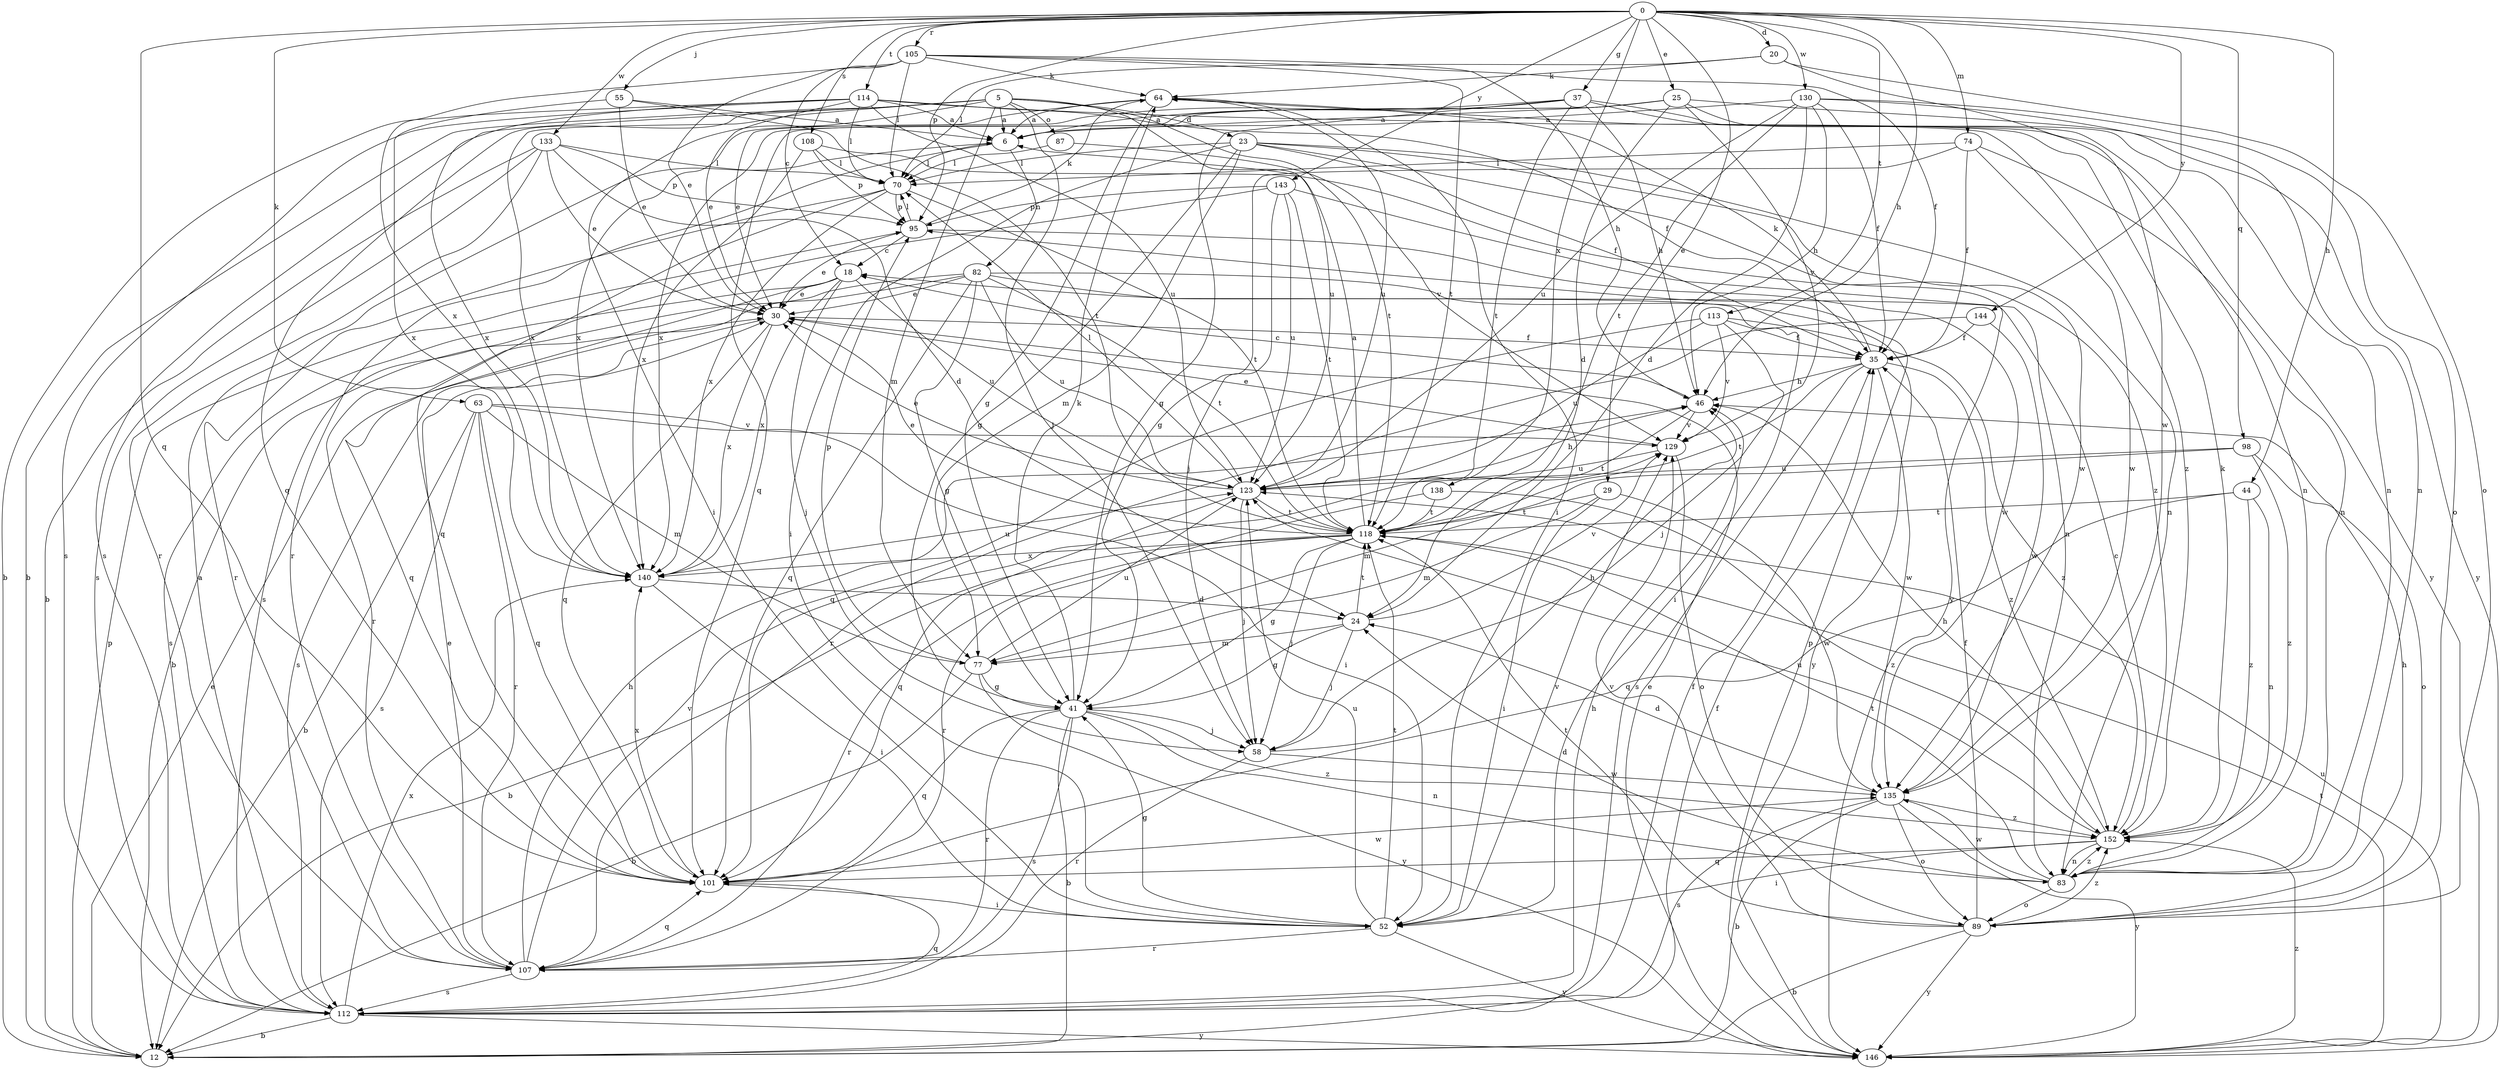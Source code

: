 strict digraph  {
0;
5;
6;
12;
18;
20;
23;
24;
25;
29;
30;
35;
37;
41;
44;
46;
52;
55;
58;
63;
64;
70;
74;
77;
82;
83;
87;
89;
95;
98;
101;
105;
107;
108;
112;
113;
114;
118;
123;
129;
130;
133;
135;
138;
140;
143;
144;
146;
152;
0 -> 20  [label=d];
0 -> 25  [label=e];
0 -> 29  [label=e];
0 -> 37  [label=g];
0 -> 44  [label=h];
0 -> 46  [label=h];
0 -> 55  [label=j];
0 -> 63  [label=k];
0 -> 74  [label=m];
0 -> 95  [label=p];
0 -> 98  [label=q];
0 -> 101  [label=q];
0 -> 105  [label=r];
0 -> 108  [label=s];
0 -> 113  [label=t];
0 -> 114  [label=t];
0 -> 130  [label=w];
0 -> 133  [label=w];
0 -> 138  [label=x];
0 -> 143  [label=y];
0 -> 144  [label=y];
5 -> 6  [label=a];
5 -> 12  [label=b];
5 -> 23  [label=d];
5 -> 52  [label=i];
5 -> 58  [label=j];
5 -> 77  [label=m];
5 -> 87  [label=o];
5 -> 101  [label=q];
5 -> 112  [label=s];
5 -> 118  [label=t];
5 -> 123  [label=u];
5 -> 140  [label=x];
6 -> 70  [label=l];
6 -> 82  [label=n];
6 -> 107  [label=r];
12 -> 30  [label=e];
12 -> 35  [label=f];
12 -> 95  [label=p];
18 -> 30  [label=e];
18 -> 58  [label=j];
18 -> 101  [label=q];
18 -> 112  [label=s];
18 -> 123  [label=u];
18 -> 140  [label=x];
20 -> 64  [label=k];
20 -> 70  [label=l];
20 -> 89  [label=o];
20 -> 135  [label=w];
23 -> 35  [label=f];
23 -> 41  [label=g];
23 -> 52  [label=i];
23 -> 70  [label=l];
23 -> 77  [label=m];
23 -> 83  [label=n];
23 -> 135  [label=w];
23 -> 146  [label=y];
24 -> 41  [label=g];
24 -> 58  [label=j];
24 -> 77  [label=m];
24 -> 118  [label=t];
24 -> 129  [label=v];
25 -> 6  [label=a];
25 -> 24  [label=d];
25 -> 83  [label=n];
25 -> 101  [label=q];
25 -> 129  [label=v];
25 -> 140  [label=x];
25 -> 146  [label=y];
29 -> 52  [label=i];
29 -> 77  [label=m];
29 -> 118  [label=t];
29 -> 135  [label=w];
30 -> 35  [label=f];
30 -> 101  [label=q];
30 -> 112  [label=s];
30 -> 140  [label=x];
35 -> 46  [label=h];
35 -> 64  [label=k];
35 -> 112  [label=s];
35 -> 118  [label=t];
35 -> 135  [label=w];
35 -> 152  [label=z];
37 -> 6  [label=a];
37 -> 30  [label=e];
37 -> 41  [label=g];
37 -> 46  [label=h];
37 -> 83  [label=n];
37 -> 118  [label=t];
37 -> 146  [label=y];
41 -> 12  [label=b];
41 -> 58  [label=j];
41 -> 64  [label=k];
41 -> 83  [label=n];
41 -> 101  [label=q];
41 -> 107  [label=r];
41 -> 112  [label=s];
41 -> 152  [label=z];
44 -> 83  [label=n];
44 -> 101  [label=q];
44 -> 118  [label=t];
44 -> 152  [label=z];
46 -> 18  [label=c];
46 -> 118  [label=t];
46 -> 129  [label=v];
52 -> 41  [label=g];
52 -> 107  [label=r];
52 -> 118  [label=t];
52 -> 123  [label=u];
52 -> 129  [label=v];
52 -> 146  [label=y];
55 -> 6  [label=a];
55 -> 30  [label=e];
55 -> 118  [label=t];
55 -> 140  [label=x];
58 -> 46  [label=h];
58 -> 107  [label=r];
58 -> 135  [label=w];
63 -> 12  [label=b];
63 -> 52  [label=i];
63 -> 77  [label=m];
63 -> 101  [label=q];
63 -> 107  [label=r];
63 -> 112  [label=s];
63 -> 129  [label=v];
64 -> 6  [label=a];
64 -> 41  [label=g];
64 -> 52  [label=i];
64 -> 123  [label=u];
64 -> 140  [label=x];
70 -> 95  [label=p];
70 -> 101  [label=q];
70 -> 107  [label=r];
70 -> 118  [label=t];
70 -> 140  [label=x];
74 -> 35  [label=f];
74 -> 41  [label=g];
74 -> 70  [label=l];
74 -> 83  [label=n];
74 -> 135  [label=w];
77 -> 12  [label=b];
77 -> 41  [label=g];
77 -> 95  [label=p];
77 -> 123  [label=u];
77 -> 146  [label=y];
82 -> 12  [label=b];
82 -> 30  [label=e];
82 -> 41  [label=g];
82 -> 52  [label=i];
82 -> 101  [label=q];
82 -> 107  [label=r];
82 -> 118  [label=t];
82 -> 123  [label=u];
82 -> 146  [label=y];
83 -> 24  [label=d];
83 -> 89  [label=o];
83 -> 118  [label=t];
83 -> 135  [label=w];
83 -> 152  [label=z];
87 -> 70  [label=l];
87 -> 129  [label=v];
89 -> 12  [label=b];
89 -> 35  [label=f];
89 -> 46  [label=h];
89 -> 118  [label=t];
89 -> 129  [label=v];
89 -> 146  [label=y];
89 -> 152  [label=z];
95 -> 18  [label=c];
95 -> 30  [label=e];
95 -> 64  [label=k];
95 -> 70  [label=l];
95 -> 135  [label=w];
98 -> 77  [label=m];
98 -> 89  [label=o];
98 -> 123  [label=u];
98 -> 152  [label=z];
101 -> 52  [label=i];
101 -> 135  [label=w];
101 -> 140  [label=x];
105 -> 18  [label=c];
105 -> 30  [label=e];
105 -> 35  [label=f];
105 -> 46  [label=h];
105 -> 64  [label=k];
105 -> 70  [label=l];
105 -> 118  [label=t];
105 -> 140  [label=x];
107 -> 30  [label=e];
107 -> 46  [label=h];
107 -> 101  [label=q];
107 -> 112  [label=s];
107 -> 129  [label=v];
108 -> 70  [label=l];
108 -> 95  [label=p];
108 -> 140  [label=x];
108 -> 152  [label=z];
112 -> 6  [label=a];
112 -> 12  [label=b];
112 -> 35  [label=f];
112 -> 46  [label=h];
112 -> 101  [label=q];
112 -> 140  [label=x];
112 -> 146  [label=y];
113 -> 35  [label=f];
113 -> 58  [label=j];
113 -> 101  [label=q];
113 -> 123  [label=u];
113 -> 129  [label=v];
113 -> 152  [label=z];
114 -> 6  [label=a];
114 -> 12  [label=b];
114 -> 30  [label=e];
114 -> 35  [label=f];
114 -> 70  [label=l];
114 -> 112  [label=s];
114 -> 123  [label=u];
114 -> 140  [label=x];
114 -> 152  [label=z];
118 -> 6  [label=a];
118 -> 12  [label=b];
118 -> 30  [label=e];
118 -> 41  [label=g];
118 -> 58  [label=j];
118 -> 107  [label=r];
118 -> 140  [label=x];
123 -> 30  [label=e];
123 -> 46  [label=h];
123 -> 58  [label=j];
123 -> 70  [label=l];
123 -> 101  [label=q];
123 -> 118  [label=t];
129 -> 30  [label=e];
129 -> 89  [label=o];
129 -> 123  [label=u];
130 -> 6  [label=a];
130 -> 24  [label=d];
130 -> 35  [label=f];
130 -> 46  [label=h];
130 -> 83  [label=n];
130 -> 89  [label=o];
130 -> 118  [label=t];
130 -> 123  [label=u];
133 -> 12  [label=b];
133 -> 24  [label=d];
133 -> 30  [label=e];
133 -> 70  [label=l];
133 -> 95  [label=p];
133 -> 107  [label=r];
133 -> 112  [label=s];
135 -> 12  [label=b];
135 -> 24  [label=d];
135 -> 89  [label=o];
135 -> 112  [label=s];
135 -> 146  [label=y];
135 -> 152  [label=z];
138 -> 107  [label=r];
138 -> 118  [label=t];
138 -> 152  [label=z];
140 -> 24  [label=d];
140 -> 52  [label=i];
140 -> 123  [label=u];
143 -> 58  [label=j];
143 -> 83  [label=n];
143 -> 95  [label=p];
143 -> 112  [label=s];
143 -> 118  [label=t];
143 -> 123  [label=u];
144 -> 35  [label=f];
144 -> 107  [label=r];
144 -> 135  [label=w];
146 -> 30  [label=e];
146 -> 95  [label=p];
146 -> 118  [label=t];
146 -> 123  [label=u];
146 -> 152  [label=z];
152 -> 18  [label=c];
152 -> 46  [label=h];
152 -> 52  [label=i];
152 -> 64  [label=k];
152 -> 83  [label=n];
152 -> 101  [label=q];
152 -> 123  [label=u];
}
